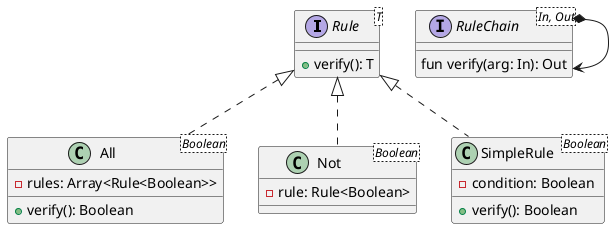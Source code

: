 @startuml
'https://plantuml.com/class-diagram

interface Rule<T> {
    + verify(): T
}

class All<Boolean> implements Rule {
    - rules: Array<Rule<Boolean>>
    + verify(): Boolean
}

class Not<Boolean> implements Rule {
    - rule: Rule<Boolean>
}

class SimpleRule<Boolean> implements Rule {
- condition: Boolean
+ verify(): Boolean
}

interface RuleChain<In, Out> {
    fun verify(arg: In): Out
}

RuleChain *--> RuleChain


@enduml